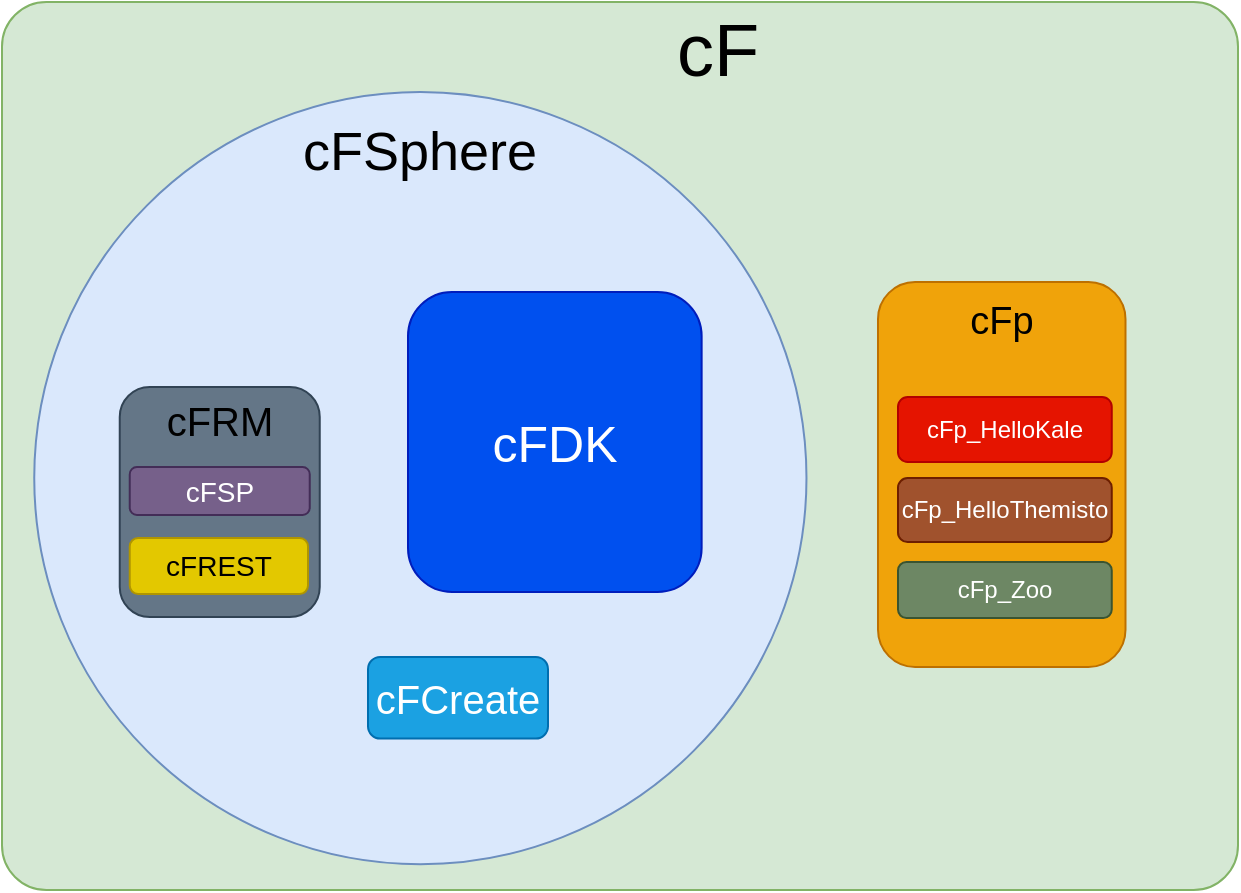 <mxfile version="16.0.2" type="device"><diagram id="FmFJtcviFjtv8KBct7Hc" name="Page-1"><mxGraphModel dx="1578" dy="1437" grid="1" gridSize="10" guides="1" tooltips="1" connect="1" arrows="1" fold="1" page="1" pageScale="1" pageWidth="629" pageHeight="455" math="0" shadow="0"><root><mxCell id="0"/><mxCell id="1" parent="0"/><mxCell id="uIb_vKEDwLMIl0eK7I7C-12" value="" style="rounded=1;whiteSpace=wrap;html=1;fillColor=#d5e8d4;strokeColor=#82b366;arcSize=5;" vertex="1" parent="1"><mxGeometry x="2" y="-450" width="618" height="444" as="geometry"/></mxCell><mxCell id="uIb_vKEDwLMIl0eK7I7C-22" value="" style="ellipse;whiteSpace=wrap;html=1;aspect=fixed;fillColor=#dae8fc;strokeColor=#6c8ebf;" vertex="1" parent="1"><mxGeometry x="18.12" y="-405" width="386.12" height="386.12" as="geometry"/></mxCell><mxCell id="uIb_vKEDwLMIl0eK7I7C-6" value="" style="rounded=1;whiteSpace=wrap;html=1;fillColor=#f0a30a;fontColor=#000000;strokeColor=#BD7000;" vertex="1" parent="1"><mxGeometry x="440" y="-310" width="123.75" height="192.5" as="geometry"/></mxCell><mxCell id="uIb_vKEDwLMIl0eK7I7C-7" value="cFp" style="text;html=1;strokeColor=none;fillColor=none;align=center;verticalAlign=middle;whiteSpace=wrap;rounded=0;fontSize=19;" vertex="1" parent="1"><mxGeometry x="471.87" y="-300" width="60" height="19" as="geometry"/></mxCell><mxCell id="uIb_vKEDwLMIl0eK7I7C-8" value="cFp_HelloKale" style="rounded=1;whiteSpace=wrap;html=1;fontSize=12;fillColor=#e51400;fontColor=#ffffff;strokeColor=#B20000;" vertex="1" parent="1"><mxGeometry x="450" y="-252.5" width="106.88" height="32.5" as="geometry"/></mxCell><mxCell id="uIb_vKEDwLMIl0eK7I7C-10" value="cFp_HelloThemisto" style="rounded=1;whiteSpace=wrap;html=1;fontSize=12;fillColor=#a0522d;fontColor=#ffffff;strokeColor=#6D1F00;" vertex="1" parent="1"><mxGeometry x="450" y="-211.94" width="106.88" height="31.94" as="geometry"/></mxCell><mxCell id="uIb_vKEDwLMIl0eK7I7C-11" value="cFp_Zoo" style="rounded=1;whiteSpace=wrap;html=1;fontSize=12;fillColor=#6d8764;fontColor=#ffffff;strokeColor=#3A5431;" vertex="1" parent="1"><mxGeometry x="450" y="-170" width="106.88" height="28" as="geometry"/></mxCell><mxCell id="uIb_vKEDwLMIl0eK7I7C-13" value="cFSphere" style="text;html=1;strokeColor=none;fillColor=none;align=center;verticalAlign=middle;whiteSpace=wrap;rounded=0;fontSize=27;" vertex="1" parent="1"><mxGeometry x="181.18" y="-385" width="60" height="19" as="geometry"/></mxCell><mxCell id="uIb_vKEDwLMIl0eK7I7C-14" value="cFDK" style="rounded=1;whiteSpace=wrap;html=1;fontSize=25;fillColor=#0050ef;fontColor=#ffffff;strokeColor=#001DBC;" vertex="1" parent="1"><mxGeometry x="205" y="-305" width="146.82" height="150" as="geometry"/></mxCell><mxCell id="uIb_vKEDwLMIl0eK7I7C-15" value="" style="rounded=1;whiteSpace=wrap;html=1;fontSize=9;fillColor=#647687;fontColor=#ffffff;strokeColor=#314354;" vertex="1" parent="1"><mxGeometry x="60.87" y="-257.5" width="100" height="115" as="geometry"/></mxCell><mxCell id="uIb_vKEDwLMIl0eK7I7C-16" value="cFRM" style="text;html=1;strokeColor=none;fillColor=none;align=center;verticalAlign=middle;whiteSpace=wrap;rounded=0;fontSize=20;" vertex="1" parent="1"><mxGeometry x="80.87" y="-251" width="60" height="19" as="geometry"/></mxCell><mxCell id="uIb_vKEDwLMIl0eK7I7C-17" value="cFSP" style="rounded=1;whiteSpace=wrap;html=1;fontSize=14;fillColor=#76608a;fontColor=#ffffff;strokeColor=#432D57;" vertex="1" parent="1"><mxGeometry x="65.87" y="-217.5" width="90" height="24" as="geometry"/></mxCell><mxCell id="uIb_vKEDwLMIl0eK7I7C-18" value="cFREST" style="rounded=1;whiteSpace=wrap;html=1;fontSize=14;fillColor=#e3c800;fontColor=#000000;strokeColor=#B09500;" vertex="1" parent="1"><mxGeometry x="65.87" y="-182" width="89.13" height="28" as="geometry"/></mxCell><mxCell id="uIb_vKEDwLMIl0eK7I7C-20" value="cFCreate" style="rounded=1;whiteSpace=wrap;html=1;fontSize=20;fillColor=#1ba1e2;fontColor=#ffffff;strokeColor=#006EAF;" vertex="1" parent="1"><mxGeometry x="185" y="-122.5" width="90" height="40.75" as="geometry"/></mxCell><mxCell id="uIb_vKEDwLMIl0eK7I7C-21" value="cF" style="text;html=1;strokeColor=none;fillColor=none;align=center;verticalAlign=middle;whiteSpace=wrap;rounded=0;fontSize=37;" vertex="1" parent="1"><mxGeometry x="330" y="-440" width="60" height="30" as="geometry"/></mxCell></root></mxGraphModel></diagram></mxfile>